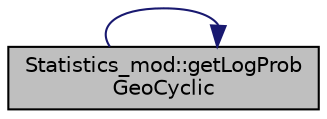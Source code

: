 digraph "Statistics_mod::getLogProbGeoCyclic"
{
 // LATEX_PDF_SIZE
  edge [fontname="Helvetica",fontsize="10",labelfontname="Helvetica",labelfontsize="10"];
  node [fontname="Helvetica",fontsize="10",shape=record];
  rankdir="LR";
  Node1 [label="Statistics_mod::getLogProb\lGeoCyclic",height=0.2,width=0.4,color="black", fillcolor="grey75", style="filled", fontcolor="black",tooltip="Compute the natural logarithm of the Geometric distribution PDF of a limited range of Bernoulli trial..."];
  Node1 -> Node1 [color="midnightblue",fontsize="10",style="solid",fontname="Helvetica"];
}
